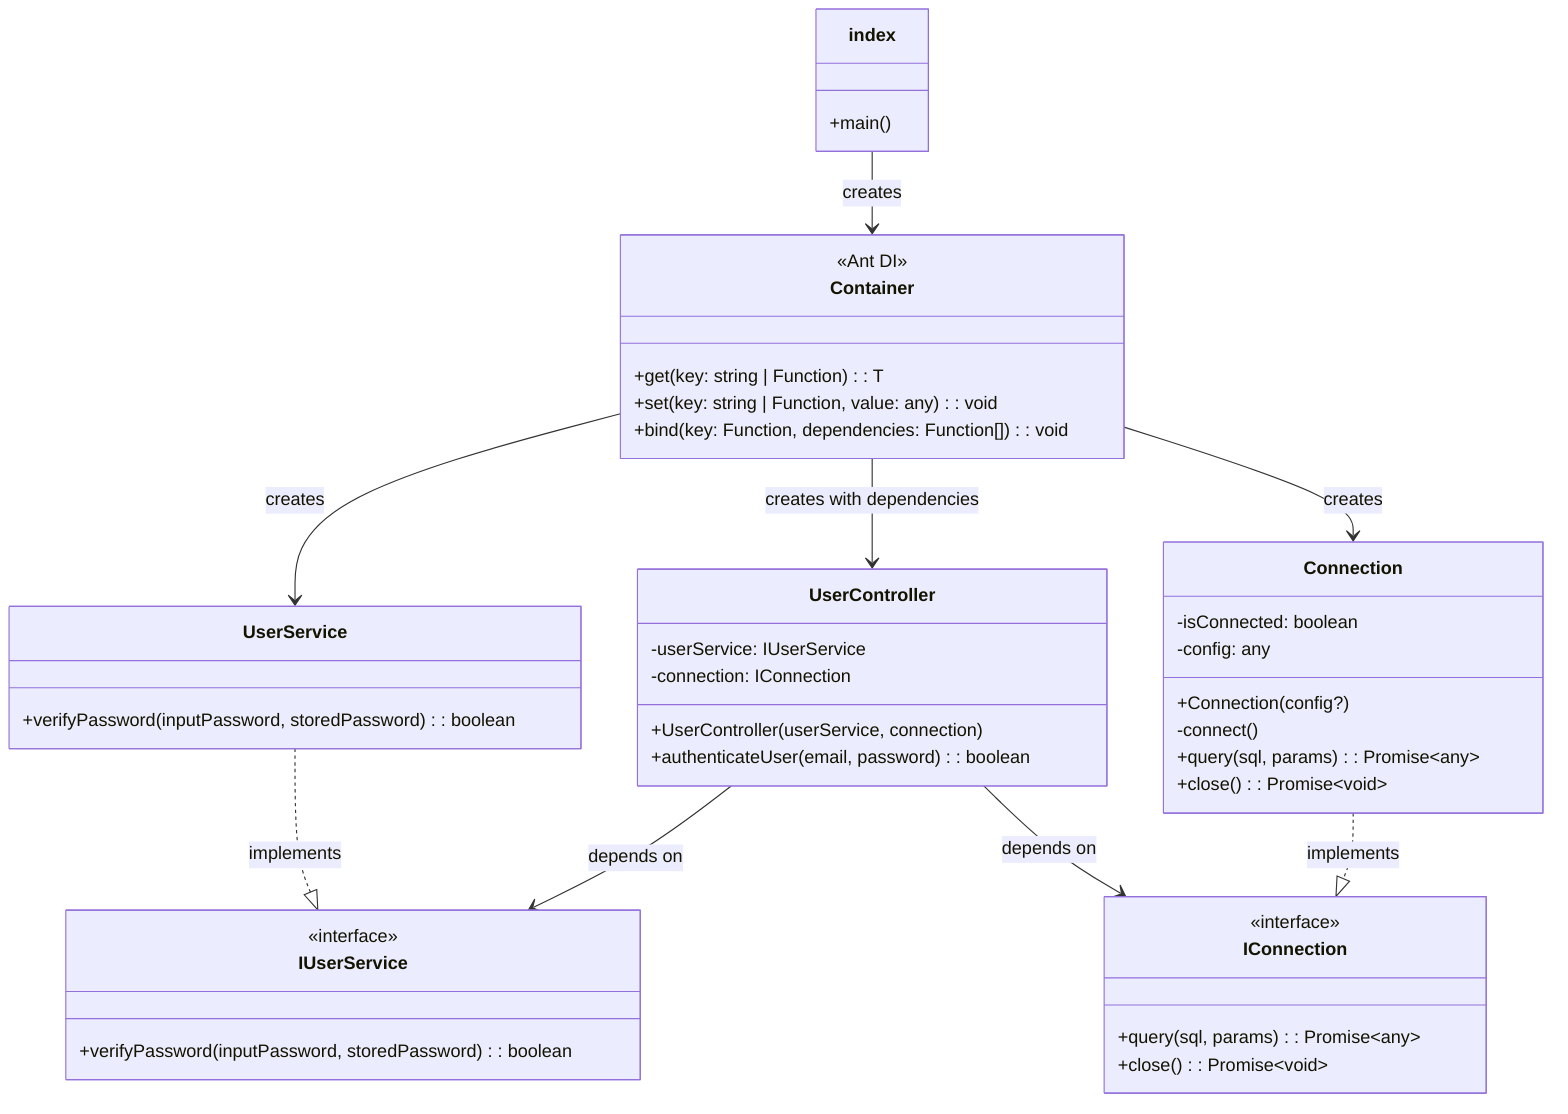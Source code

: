 classDiagram
    class index {
        +main()
    }

    class Container {
        <<Ant DI>>
        +get<T>(key: string | Function<T>): T
        +set(key: string | Function, value: any): void
        +bind<T>(key: Function, dependencies: Function[]): void
    }

    class UserController {
        -userService: IUserService
        -connection: IConnection
        +UserController(userService, connection)
        +authenticateUser(email, password): boolean
    }

    class IUserService {
        <<interface>>
        +verifyPassword(inputPassword, storedPassword): boolean
    }

    class UserService {
        +verifyPassword(inputPassword, storedPassword): boolean
    }

    class IConnection {
        <<interface>>
        +query(sql, params): Promise~any~
        +close(): Promise~void~
    }

    class Connection {
        -isConnected: boolean
        -config: any
        +Connection(config?)
        -connect()
        +query(sql, params): Promise~any~
        +close(): Promise~void~
    }

    %% Dependencies - Better Practice: Dependency Injection
    index --> Container : creates

    Container --> UserService : creates
    Container --> UserController : creates with dependencies
    Container --> Connection : creates
    
    %% Interface Implementation
    UserService ..<| IUserService : implements
    Connection ..<| IConnection : implements

    %% Controller consumes dependencies
    UserController --> IUserService : depends on
    UserController --> IConnection : depends on